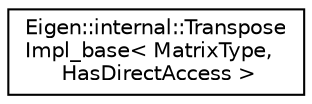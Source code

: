 digraph "Graphical Class Hierarchy"
{
  edge [fontname="Helvetica",fontsize="10",labelfontname="Helvetica",labelfontsize="10"];
  node [fontname="Helvetica",fontsize="10",shape=record];
  rankdir="LR";
  Node1 [label="Eigen::internal::Transpose\lImpl_base\< MatrixType,\l HasDirectAccess \>",height=0.2,width=0.4,color="black", fillcolor="white", style="filled",URL="$struct_eigen_1_1internal_1_1_transpose_impl__base.html"];
}
